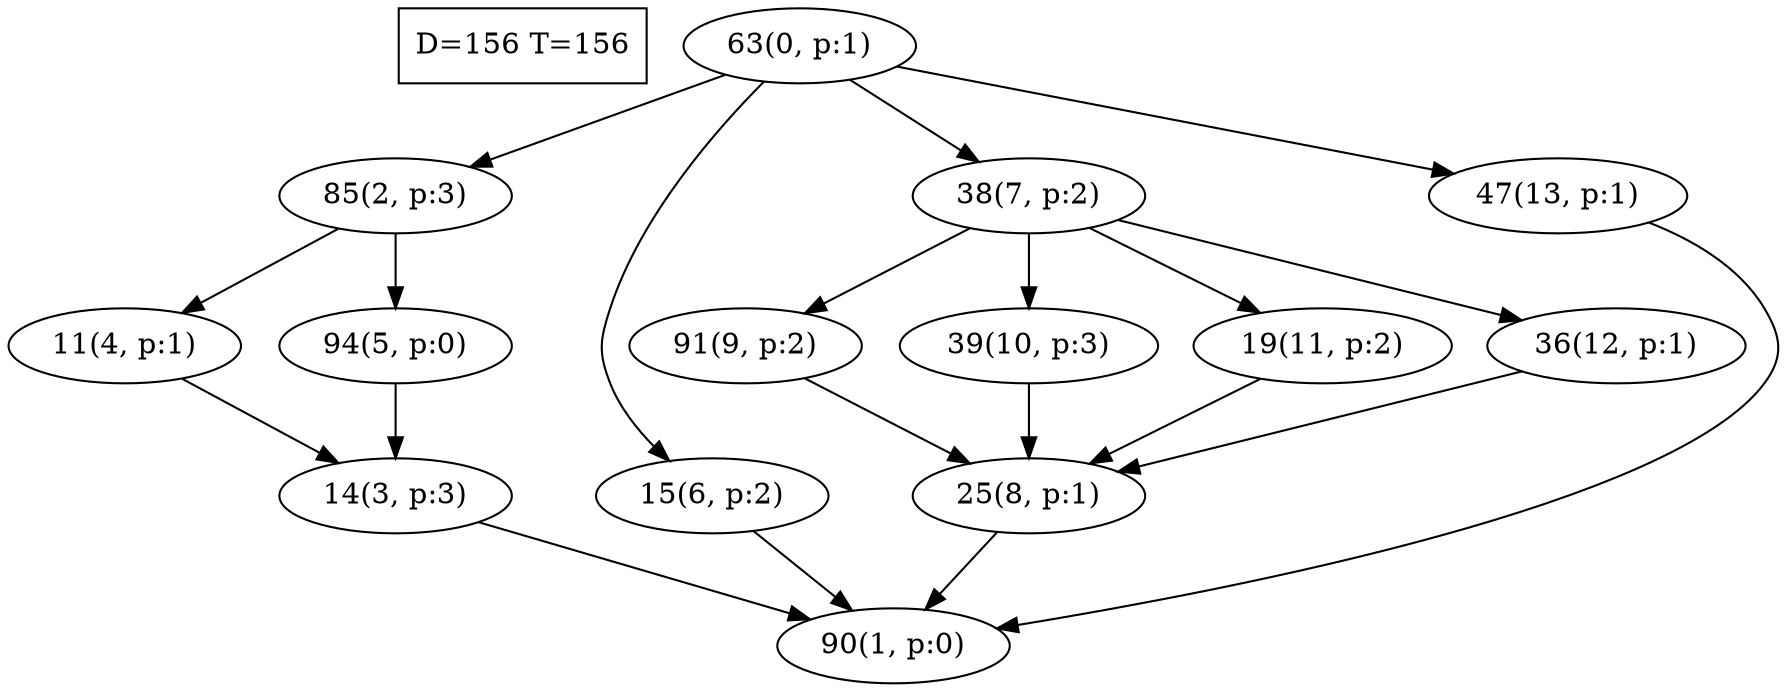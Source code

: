 digraph Task {
i [shape=box, label="D=156 T=156"]; 
0 [label="63(0, p:1)"];
1 [label="90(1, p:0)"];
2 [label="85(2, p:3)"];
3 [label="14(3, p:3)"];
4 [label="11(4, p:1)"];
5 [label="94(5, p:0)"];
6 [label="15(6, p:2)"];
7 [label="38(7, p:2)"];
8 [label="25(8, p:1)"];
9 [label="91(9, p:2)"];
10 [label="39(10, p:3)"];
11 [label="19(11, p:2)"];
12 [label="36(12, p:1)"];
13 [label="47(13, p:1)"];
0 -> 2;
0 -> 6;
0 -> 7;
0 -> 13;
2 -> 4;
2 -> 5;
3 -> 1;
4 -> 3;
5 -> 3;
6 -> 1;
7 -> 9;
7 -> 10;
7 -> 11;
7 -> 12;
8 -> 1;
9 -> 8;
10 -> 8;
11 -> 8;
12 -> 8;
13 -> 1;
}